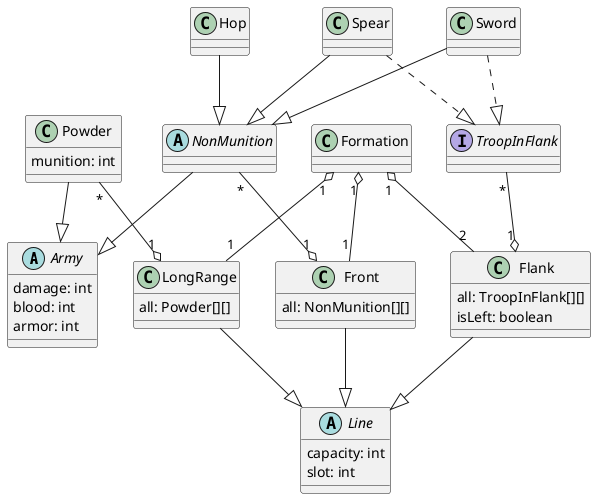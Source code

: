 @startuml

abstract class Army{
    damage: int
    blood: int
    armor: int
}
class Powder{
    munition: int
}
abstract class NonMunition{ }
class Hop{ }
class Sword{ }
class Spear{ }
abstract class Line{
    capacity: int
    slot: int
}
class Front{
    all: NonMunition[][]
}
class LongRange{
    all: Powder[][]
}
interface TroopInFlank{ }
class Flank{
    all: TroopInFlank[][]
    isLeft: boolean
}
class Formation{ }

Powder --|> Army
NonMunition --|> Army
Hop --|> NonMunition
Sword --|> NonMunition
Spear --|> NonMunition
Sword ..|> TroopInFlank
Spear ..|> TroopInFlank
Flank --|> Line
LongRange --|> Line
Front --|> Line
TroopInFlank "*" --o "1" Flank
Powder "*" --o "1" LongRange 
NonMunition "*" --o "1" Front 
Formation "1" o-- "1" Front
Formation "1" o-- "1" LongRange
Formation "1" o-- "2" Flank

@enduml

class Flank extends Line{
    boolean isLeft;
    TroopInFlank[][] all;
    public Flank(bool isLeft){
        this.isLeft = isLeft;
        all = new TroopInFlank[20][3];
        capacity = 20;
        slot = 3;
    }
}

public void arrange(TroopInFlank[] group){
    Vector<Sword> sword = new Vector<Sword>();
    Vector<Spear> spear = new Vector<Spear>();
    for(int i = 0; i < 20; i++){
        for(int j = 0; j < 3; j++){
            if(all[i][j] != null){
                if(all[i][j] instanceof Sword){
                    sword.add(all[i][j]);
                }else{
                    spear.add(all[i][j]);
                }
            }
        }
    }
    for(TroopInFlank t: group){
        if(t instanceof Sword){
            sword.add(t);
        }else{
            spear.add(t);
        }
    }
    int indexSword = 0;
    int indexSpear = 0;
    for(int i = 0; i < 3; i++){
        if(indexSword >= sword.size() && indexSpear >= spear.size()){
            break;
        }
        for(int j = 0; j < 20; j++){
            if(indexSword < sword.size()){
                all[j][i] = sword[indexSword++];
            }else if(indexSpear < spear.size()){
                all[j][i] = spear[indexSpear++];
            }else{
                break;
            }
        }
    }
}
